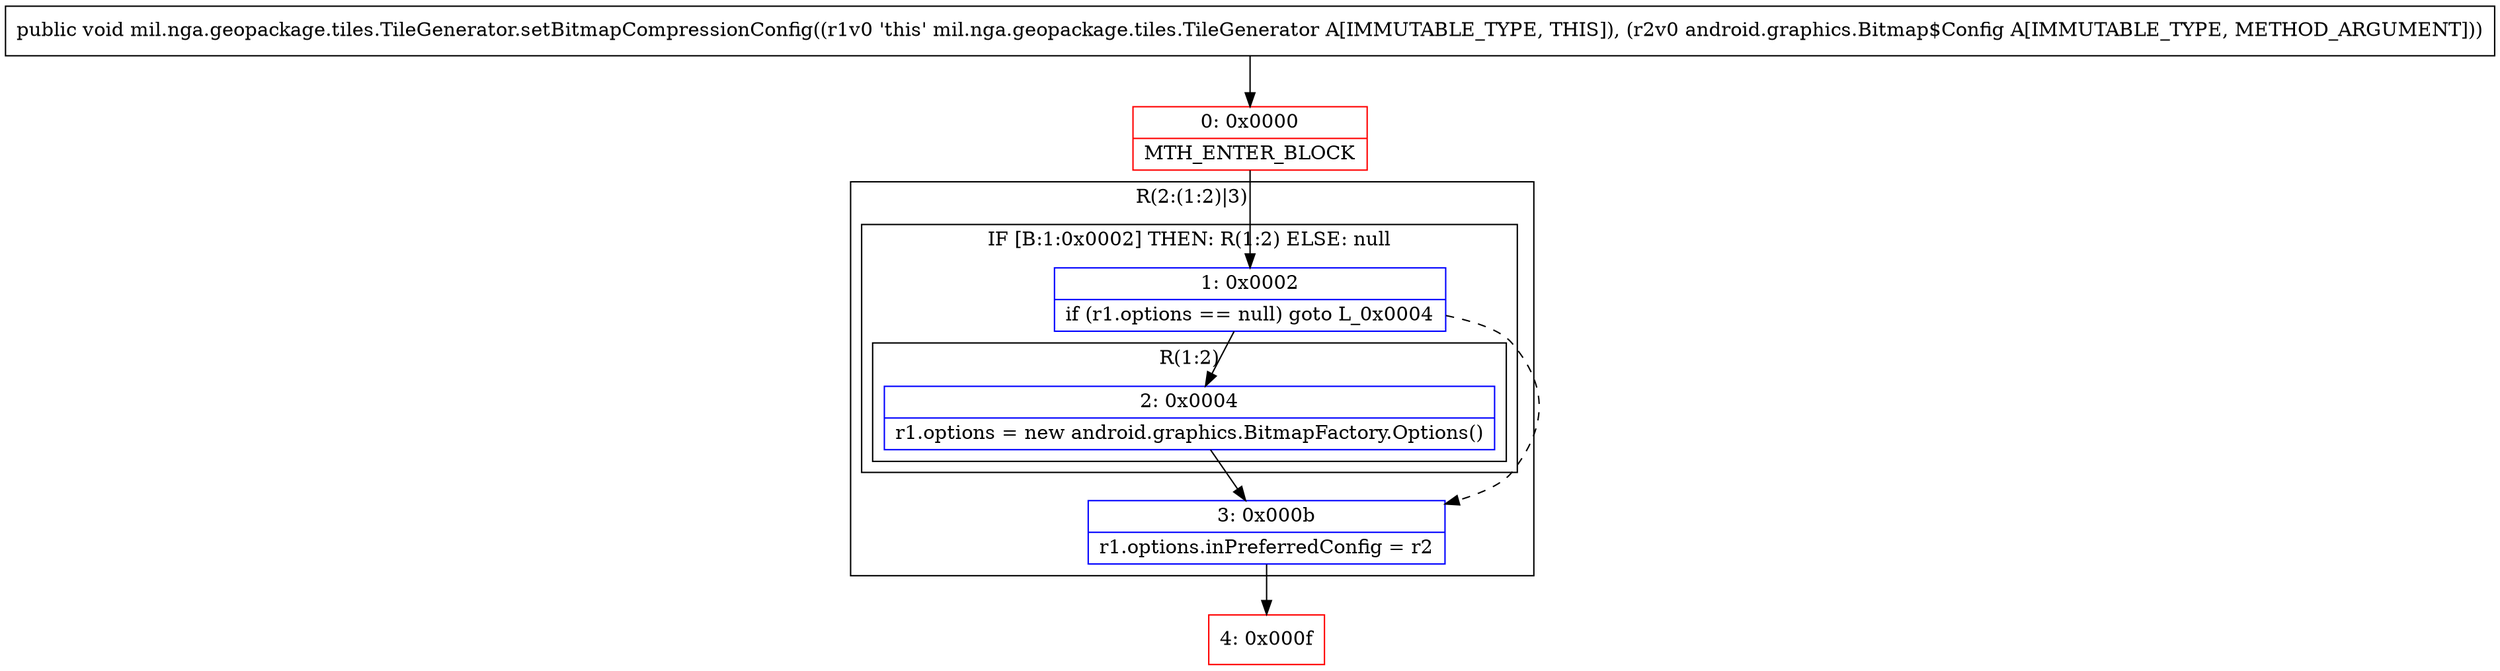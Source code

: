 digraph "CFG formil.nga.geopackage.tiles.TileGenerator.setBitmapCompressionConfig(Landroid\/graphics\/Bitmap$Config;)V" {
subgraph cluster_Region_2012682899 {
label = "R(2:(1:2)|3)";
node [shape=record,color=blue];
subgraph cluster_IfRegion_80865207 {
label = "IF [B:1:0x0002] THEN: R(1:2) ELSE: null";
node [shape=record,color=blue];
Node_1 [shape=record,label="{1\:\ 0x0002|if (r1.options == null) goto L_0x0004\l}"];
subgraph cluster_Region_1523890412 {
label = "R(1:2)";
node [shape=record,color=blue];
Node_2 [shape=record,label="{2\:\ 0x0004|r1.options = new android.graphics.BitmapFactory.Options()\l}"];
}
}
Node_3 [shape=record,label="{3\:\ 0x000b|r1.options.inPreferredConfig = r2\l}"];
}
Node_0 [shape=record,color=red,label="{0\:\ 0x0000|MTH_ENTER_BLOCK\l}"];
Node_4 [shape=record,color=red,label="{4\:\ 0x000f}"];
MethodNode[shape=record,label="{public void mil.nga.geopackage.tiles.TileGenerator.setBitmapCompressionConfig((r1v0 'this' mil.nga.geopackage.tiles.TileGenerator A[IMMUTABLE_TYPE, THIS]), (r2v0 android.graphics.Bitmap$Config A[IMMUTABLE_TYPE, METHOD_ARGUMENT])) }"];
MethodNode -> Node_0;
Node_1 -> Node_2;
Node_1 -> Node_3[style=dashed];
Node_2 -> Node_3;
Node_3 -> Node_4;
Node_0 -> Node_1;
}

